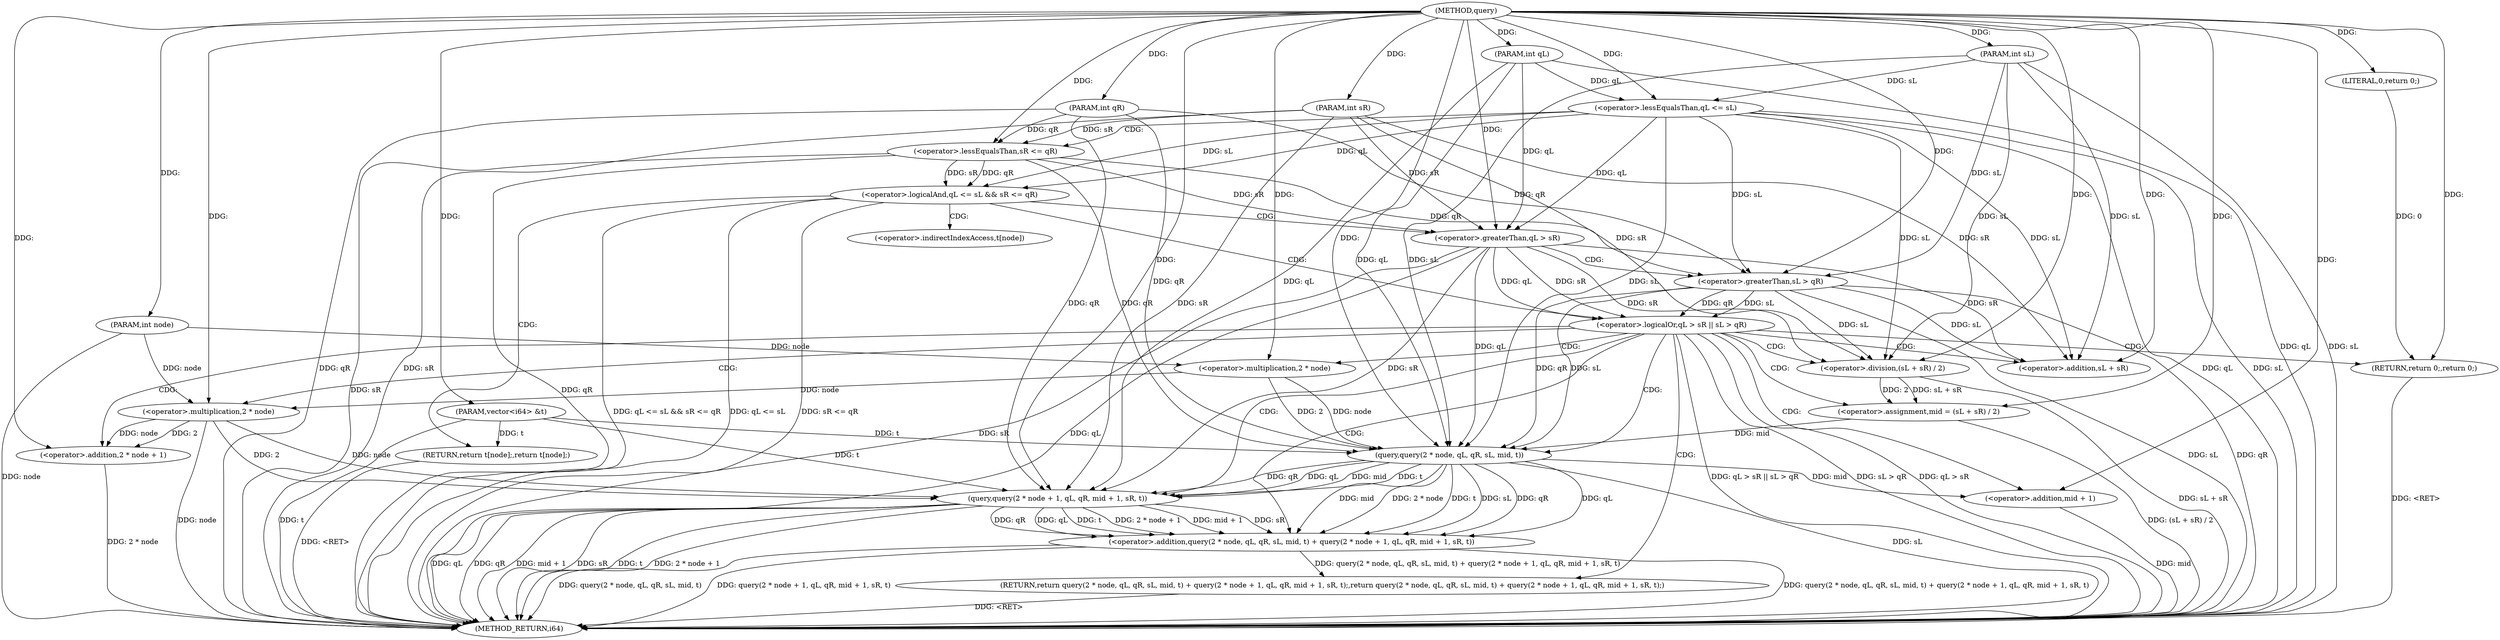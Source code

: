 digraph "query" {  
"1000104" [label = "(METHOD,query)" ]
"1000166" [label = "(METHOD_RETURN,i64)" ]
"1000105" [label = "(PARAM,int node)" ]
"1000106" [label = "(PARAM,int qL)" ]
"1000107" [label = "(PARAM,int qR)" ]
"1000108" [label = "(PARAM,int sL)" ]
"1000109" [label = "(PARAM,int sR)" ]
"1000110" [label = "(PARAM,vector<i64> &t)" ]
"1000135" [label = "(<operator>.assignment,mid = (sL + sR) / 2)" ]
"1000142" [label = "(RETURN,return query(2 * node, qL, qR, sL, mid, t) + query(2 * node + 1, qL, qR, mid + 1, sR, t);,return query(2 * node, qL, qR, sL, mid, t) + query(2 * node + 1, qL, qR, mid + 1, sR, t);)" ]
"1000113" [label = "(<operator>.logicalAnd,qL <= sL && sR <= qR)" ]
"1000120" [label = "(RETURN,return t[node];,return t[node];)" ]
"1000125" [label = "(<operator>.logicalOr,qL > sR || sL > qR)" ]
"1000132" [label = "(RETURN,return 0;,return 0;)" ]
"1000143" [label = "(<operator>.addition,query(2 * node, qL, qR, sL, mid, t) + query(2 * node + 1, qL, qR, mid + 1, sR, t))" ]
"1000133" [label = "(LITERAL,0,return 0;)" ]
"1000137" [label = "(<operator>.division,(sL + sR) / 2)" ]
"1000114" [label = "(<operator>.lessEqualsThan,qL <= sL)" ]
"1000117" [label = "(<operator>.lessEqualsThan,sR <= qR)" ]
"1000126" [label = "(<operator>.greaterThan,qL > sR)" ]
"1000129" [label = "(<operator>.greaterThan,sL > qR)" ]
"1000138" [label = "(<operator>.addition,sL + sR)" ]
"1000144" [label = "(query,query(2 * node, qL, qR, sL, mid, t))" ]
"1000153" [label = "(query,query(2 * node + 1, qL, qR, mid + 1, sR, t))" ]
"1000145" [label = "(<operator>.multiplication,2 * node)" ]
"1000154" [label = "(<operator>.addition,2 * node + 1)" ]
"1000161" [label = "(<operator>.addition,mid + 1)" ]
"1000155" [label = "(<operator>.multiplication,2 * node)" ]
"1000121" [label = "(<operator>.indirectIndexAccess,t[node])" ]
  "1000120" -> "1000166"  [ label = "DDG: <RET>"] 
  "1000142" -> "1000166"  [ label = "DDG: <RET>"] 
  "1000132" -> "1000166"  [ label = "DDG: <RET>"] 
  "1000105" -> "1000166"  [ label = "DDG: node"] 
  "1000106" -> "1000166"  [ label = "DDG: qL"] 
  "1000107" -> "1000166"  [ label = "DDG: qR"] 
  "1000108" -> "1000166"  [ label = "DDG: sL"] 
  "1000109" -> "1000166"  [ label = "DDG: sR"] 
  "1000110" -> "1000166"  [ label = "DDG: t"] 
  "1000114" -> "1000166"  [ label = "DDG: qL"] 
  "1000114" -> "1000166"  [ label = "DDG: sL"] 
  "1000113" -> "1000166"  [ label = "DDG: qL <= sL"] 
  "1000117" -> "1000166"  [ label = "DDG: sR"] 
  "1000117" -> "1000166"  [ label = "DDG: qR"] 
  "1000113" -> "1000166"  [ label = "DDG: sR <= qR"] 
  "1000113" -> "1000166"  [ label = "DDG: qL <= sL && sR <= qR"] 
  "1000126" -> "1000166"  [ label = "DDG: qL"] 
  "1000126" -> "1000166"  [ label = "DDG: sR"] 
  "1000125" -> "1000166"  [ label = "DDG: qL > sR"] 
  "1000129" -> "1000166"  [ label = "DDG: sL"] 
  "1000129" -> "1000166"  [ label = "DDG: qR"] 
  "1000125" -> "1000166"  [ label = "DDG: sL > qR"] 
  "1000125" -> "1000166"  [ label = "DDG: qL > sR || sL > qR"] 
  "1000137" -> "1000166"  [ label = "DDG: sL + sR"] 
  "1000135" -> "1000166"  [ label = "DDG: (sL + sR) / 2"] 
  "1000144" -> "1000166"  [ label = "DDG: sL"] 
  "1000143" -> "1000166"  [ label = "DDG: query(2 * node, qL, qR, sL, mid, t)"] 
  "1000155" -> "1000166"  [ label = "DDG: node"] 
  "1000154" -> "1000166"  [ label = "DDG: 2 * node"] 
  "1000153" -> "1000166"  [ label = "DDG: 2 * node + 1"] 
  "1000153" -> "1000166"  [ label = "DDG: qL"] 
  "1000153" -> "1000166"  [ label = "DDG: qR"] 
  "1000161" -> "1000166"  [ label = "DDG: mid"] 
  "1000153" -> "1000166"  [ label = "DDG: mid + 1"] 
  "1000153" -> "1000166"  [ label = "DDG: sR"] 
  "1000153" -> "1000166"  [ label = "DDG: t"] 
  "1000143" -> "1000166"  [ label = "DDG: query(2 * node + 1, qL, qR, mid + 1, sR, t)"] 
  "1000143" -> "1000166"  [ label = "DDG: query(2 * node, qL, qR, sL, mid, t) + query(2 * node + 1, qL, qR, mid + 1, sR, t)"] 
  "1000104" -> "1000105"  [ label = "DDG: "] 
  "1000104" -> "1000106"  [ label = "DDG: "] 
  "1000104" -> "1000107"  [ label = "DDG: "] 
  "1000104" -> "1000108"  [ label = "DDG: "] 
  "1000104" -> "1000109"  [ label = "DDG: "] 
  "1000104" -> "1000110"  [ label = "DDG: "] 
  "1000137" -> "1000135"  [ label = "DDG: 2"] 
  "1000137" -> "1000135"  [ label = "DDG: sL + sR"] 
  "1000143" -> "1000142"  [ label = "DDG: query(2 * node, qL, qR, sL, mid, t) + query(2 * node + 1, qL, qR, mid + 1, sR, t)"] 
  "1000110" -> "1000120"  [ label = "DDG: t"] 
  "1000133" -> "1000132"  [ label = "DDG: 0"] 
  "1000104" -> "1000132"  [ label = "DDG: "] 
  "1000104" -> "1000135"  [ label = "DDG: "] 
  "1000153" -> "1000143"  [ label = "DDG: 2 * node + 1"] 
  "1000153" -> "1000143"  [ label = "DDG: mid + 1"] 
  "1000153" -> "1000143"  [ label = "DDG: sR"] 
  "1000153" -> "1000143"  [ label = "DDG: qR"] 
  "1000153" -> "1000143"  [ label = "DDG: qL"] 
  "1000153" -> "1000143"  [ label = "DDG: t"] 
  "1000144" -> "1000143"  [ label = "DDG: qL"] 
  "1000144" -> "1000143"  [ label = "DDG: mid"] 
  "1000144" -> "1000143"  [ label = "DDG: 2 * node"] 
  "1000144" -> "1000143"  [ label = "DDG: t"] 
  "1000144" -> "1000143"  [ label = "DDG: sL"] 
  "1000144" -> "1000143"  [ label = "DDG: qR"] 
  "1000114" -> "1000113"  [ label = "DDG: qL"] 
  "1000114" -> "1000113"  [ label = "DDG: sL"] 
  "1000117" -> "1000113"  [ label = "DDG: sR"] 
  "1000117" -> "1000113"  [ label = "DDG: qR"] 
  "1000126" -> "1000125"  [ label = "DDG: sR"] 
  "1000126" -> "1000125"  [ label = "DDG: qL"] 
  "1000129" -> "1000125"  [ label = "DDG: sL"] 
  "1000129" -> "1000125"  [ label = "DDG: qR"] 
  "1000104" -> "1000133"  [ label = "DDG: "] 
  "1000114" -> "1000137"  [ label = "DDG: sL"] 
  "1000129" -> "1000137"  [ label = "DDG: sL"] 
  "1000108" -> "1000137"  [ label = "DDG: sL"] 
  "1000104" -> "1000137"  [ label = "DDG: "] 
  "1000126" -> "1000137"  [ label = "DDG: sR"] 
  "1000109" -> "1000137"  [ label = "DDG: sR"] 
  "1000106" -> "1000114"  [ label = "DDG: qL"] 
  "1000104" -> "1000114"  [ label = "DDG: "] 
  "1000108" -> "1000114"  [ label = "DDG: sL"] 
  "1000109" -> "1000117"  [ label = "DDG: sR"] 
  "1000104" -> "1000117"  [ label = "DDG: "] 
  "1000107" -> "1000117"  [ label = "DDG: qR"] 
  "1000114" -> "1000126"  [ label = "DDG: qL"] 
  "1000106" -> "1000126"  [ label = "DDG: qL"] 
  "1000104" -> "1000126"  [ label = "DDG: "] 
  "1000117" -> "1000126"  [ label = "DDG: sR"] 
  "1000109" -> "1000126"  [ label = "DDG: sR"] 
  "1000114" -> "1000129"  [ label = "DDG: sL"] 
  "1000108" -> "1000129"  [ label = "DDG: sL"] 
  "1000104" -> "1000129"  [ label = "DDG: "] 
  "1000117" -> "1000129"  [ label = "DDG: qR"] 
  "1000107" -> "1000129"  [ label = "DDG: qR"] 
  "1000114" -> "1000138"  [ label = "DDG: sL"] 
  "1000129" -> "1000138"  [ label = "DDG: sL"] 
  "1000108" -> "1000138"  [ label = "DDG: sL"] 
  "1000104" -> "1000138"  [ label = "DDG: "] 
  "1000126" -> "1000138"  [ label = "DDG: sR"] 
  "1000109" -> "1000138"  [ label = "DDG: sR"] 
  "1000145" -> "1000144"  [ label = "DDG: 2"] 
  "1000145" -> "1000144"  [ label = "DDG: node"] 
  "1000126" -> "1000144"  [ label = "DDG: qL"] 
  "1000106" -> "1000144"  [ label = "DDG: qL"] 
  "1000104" -> "1000144"  [ label = "DDG: "] 
  "1000135" -> "1000144"  [ label = "DDG: mid"] 
  "1000110" -> "1000144"  [ label = "DDG: t"] 
  "1000108" -> "1000144"  [ label = "DDG: sL"] 
  "1000114" -> "1000144"  [ label = "DDG: sL"] 
  "1000129" -> "1000144"  [ label = "DDG: sL"] 
  "1000117" -> "1000144"  [ label = "DDG: qR"] 
  "1000129" -> "1000144"  [ label = "DDG: qR"] 
  "1000107" -> "1000144"  [ label = "DDG: qR"] 
  "1000104" -> "1000153"  [ label = "DDG: "] 
  "1000144" -> "1000153"  [ label = "DDG: mid"] 
  "1000109" -> "1000153"  [ label = "DDG: sR"] 
  "1000126" -> "1000153"  [ label = "DDG: sR"] 
  "1000144" -> "1000153"  [ label = "DDG: qR"] 
  "1000107" -> "1000153"  [ label = "DDG: qR"] 
  "1000144" -> "1000153"  [ label = "DDG: qL"] 
  "1000106" -> "1000153"  [ label = "DDG: qL"] 
  "1000144" -> "1000153"  [ label = "DDG: t"] 
  "1000110" -> "1000153"  [ label = "DDG: t"] 
  "1000155" -> "1000153"  [ label = "DDG: 2"] 
  "1000155" -> "1000153"  [ label = "DDG: node"] 
  "1000104" -> "1000145"  [ label = "DDG: "] 
  "1000105" -> "1000145"  [ label = "DDG: node"] 
  "1000155" -> "1000154"  [ label = "DDG: 2"] 
  "1000155" -> "1000154"  [ label = "DDG: node"] 
  "1000104" -> "1000154"  [ label = "DDG: "] 
  "1000144" -> "1000161"  [ label = "DDG: mid"] 
  "1000104" -> "1000161"  [ label = "DDG: "] 
  "1000104" -> "1000155"  [ label = "DDG: "] 
  "1000145" -> "1000155"  [ label = "DDG: node"] 
  "1000105" -> "1000155"  [ label = "DDG: node"] 
  "1000113" -> "1000121"  [ label = "CDG: "] 
  "1000113" -> "1000125"  [ label = "CDG: "] 
  "1000113" -> "1000120"  [ label = "CDG: "] 
  "1000113" -> "1000126"  [ label = "CDG: "] 
  "1000125" -> "1000153"  [ label = "CDG: "] 
  "1000125" -> "1000143"  [ label = "CDG: "] 
  "1000125" -> "1000132"  [ label = "CDG: "] 
  "1000125" -> "1000142"  [ label = "CDG: "] 
  "1000125" -> "1000155"  [ label = "CDG: "] 
  "1000125" -> "1000137"  [ label = "CDG: "] 
  "1000125" -> "1000154"  [ label = "CDG: "] 
  "1000125" -> "1000161"  [ label = "CDG: "] 
  "1000125" -> "1000145"  [ label = "CDG: "] 
  "1000125" -> "1000135"  [ label = "CDG: "] 
  "1000125" -> "1000144"  [ label = "CDG: "] 
  "1000125" -> "1000138"  [ label = "CDG: "] 
  "1000114" -> "1000117"  [ label = "CDG: "] 
  "1000126" -> "1000129"  [ label = "CDG: "] 
}
